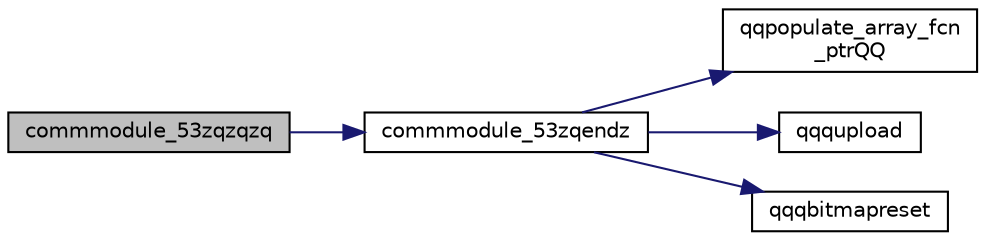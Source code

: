 digraph "commmodule_53zqzqzq"
{
  edge [fontname="Helvetica",fontsize="10",labelfontname="Helvetica",labelfontsize="10"];
  node [fontname="Helvetica",fontsize="10",shape=record];
  rankdir="LR";
  Node71 [label="commmodule_53zqzqzq",height=0.2,width=0.4,color="black", fillcolor="grey75", style="filled", fontcolor="black"];
  Node71 -> Node72 [color="midnightblue",fontsize="10",style="solid",fontname="Helvetica"];
  Node72 [label="commmodule_53zqendz",height=0.2,width=0.4,color="black", fillcolor="white", style="filled",URL="$inszt__commmodule_8c.html#a96db1778e1f6c4e3f62a377955563ded"];
  Node72 -> Node73 [color="midnightblue",fontsize="10",style="solid",fontname="Helvetica"];
  Node73 [label="qqpopulate_array_fcn\l_ptrQQ",height=0.2,width=0.4,color="black", fillcolor="white", style="filled",URL="$inszt__commmodule_8c.html#a4ad6fa1bb94fc1c3ac2dc30925106081"];
  Node72 -> Node74 [color="midnightblue",fontsize="10",style="solid",fontname="Helvetica"];
  Node74 [label="qqqupload",height=0.2,width=0.4,color="black", fillcolor="white", style="filled",URL="$inszt__commmodule_8c.html#a109761d7f84a96b5606e507bace276b5"];
  Node72 -> Node75 [color="midnightblue",fontsize="10",style="solid",fontname="Helvetica"];
  Node75 [label="qqqbitmapreset",height=0.2,width=0.4,color="black", fillcolor="white", style="filled",URL="$inszt__commmodule_8c.html#a5688fceaed93ba591e78ee15ccb0187f"];
}
